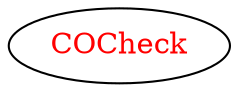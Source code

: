 digraph dependencyGraph {
 concentrate=true;
 ranksep="2.0";
 rankdir="LR"; 
 splines="ortho";
"COCheck" [fontcolor="red"];
}